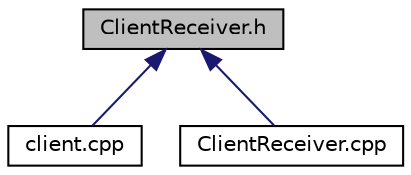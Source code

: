 digraph "ClientReceiver.h"
{
  edge [fontname="Helvetica",fontsize="10",labelfontname="Helvetica",labelfontsize="10"];
  node [fontname="Helvetica",fontsize="10",shape=record];
  Node1 [label="ClientReceiver.h",height=0.2,width=0.4,color="black", fillcolor="grey75", style="filled", fontcolor="black"];
  Node1 -> Node2 [dir="back",color="midnightblue",fontsize="10",style="solid"];
  Node2 [label="client.cpp",height=0.2,width=0.4,color="black", fillcolor="white", style="filled",URL="$client_8cpp.html"];
  Node1 -> Node3 [dir="back",color="midnightblue",fontsize="10",style="solid"];
  Node3 [label="ClientReceiver.cpp",height=0.2,width=0.4,color="black", fillcolor="white", style="filled",URL="$ClientReceiver_8cpp.html"];
}

